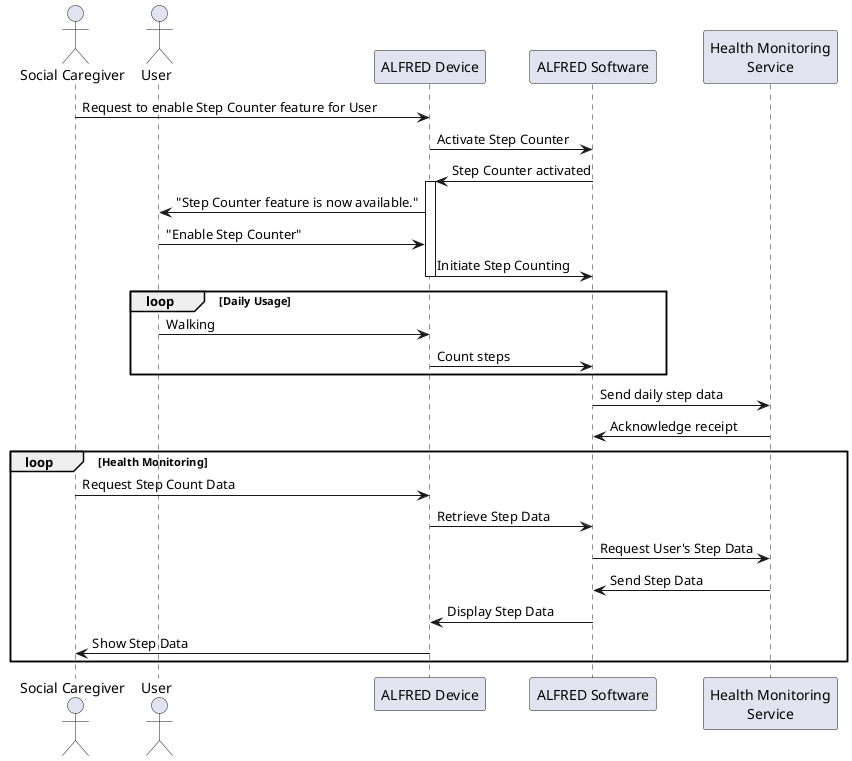 @startuml
actor "Social Caregiver" as Caregiver
actor "User" as User
participant "ALFRED Device" as Alfred
participant "ALFRED Software" as Software
participant "Health Monitoring\nService" as HealthService

Caregiver -> Alfred: Request to enable Step Counter feature for User
Alfred -> Software: Activate Step Counter
Software -> Alfred: Step Counter activated
activate Alfred
Alfred -> User: "Step Counter feature is now available."
User -> Alfred: "Enable Step Counter"
Alfred -> Software: Initiate Step Counting
deactivate Alfred

loop Daily Usage
    User -> Alfred: Walking
    Alfred -> Software: Count steps
end

Software -> HealthService: Send daily step data
HealthService -> Software: Acknowledge receipt

loop Health Monitoring
    Caregiver -> Alfred: Request Step Count Data
    Alfred -> Software: Retrieve Step Data
    Software -> HealthService: Request User's Step Data
    HealthService -> Software: Send Step Data
    Software -> Alfred: Display Step Data
    Alfred -> Caregiver: Show Step Data
end

@enduml
